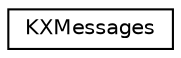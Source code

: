 digraph "Graphical Class Hierarchy"
{
  edge [fontname="Helvetica",fontsize="10",labelfontname="Helvetica",labelfontsize="10"];
  node [fontname="Helvetica",fontsize="10",shape=record];
  rankdir="LR";
  Node0 [label="KXMessages",height=0.2,width=0.4,color="black", fillcolor="white", style="filled",URL="$classKXMessages.html",tooltip="Sending string messages to other applications using the X Client Messages. "];
}
